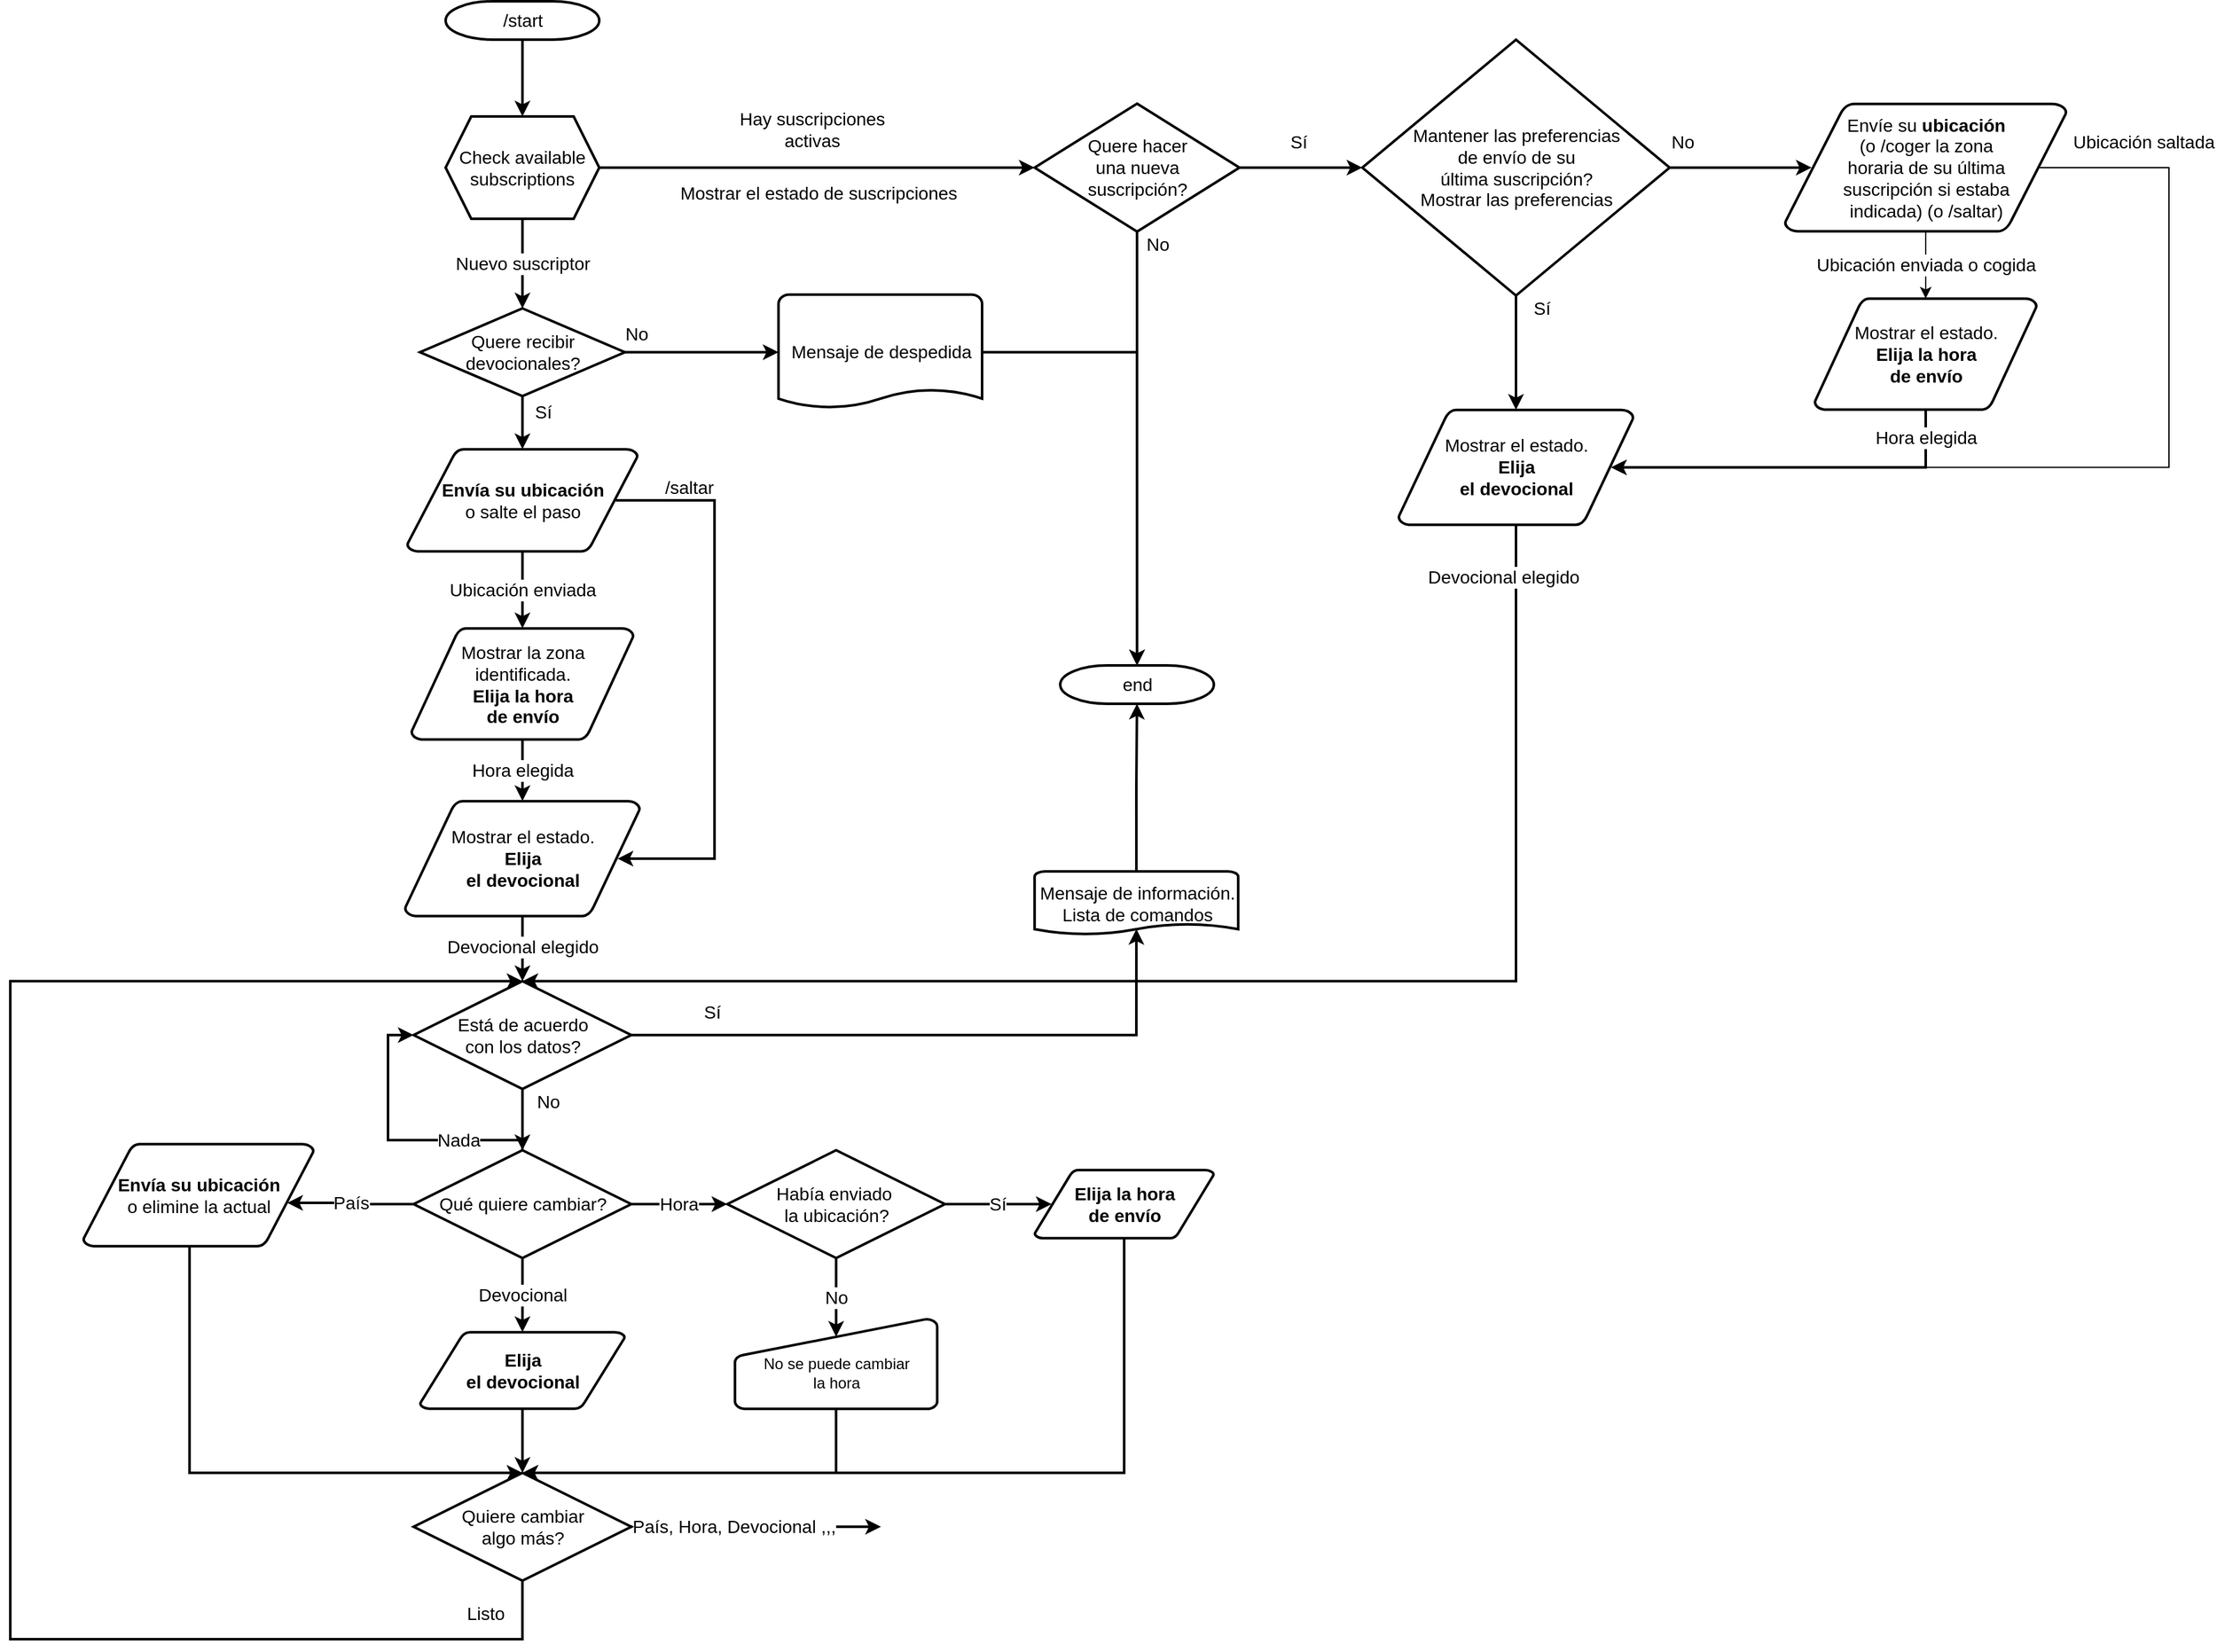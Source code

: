 <mxfile version="14.5.1" type="device"><diagram id="6a731a19-8d31-9384-78a2-239565b7b9f0" name="Page-1"><mxGraphModel dx="1205" dy="744" grid="1" gridSize="10" guides="1" tooltips="1" connect="1" arrows="1" fold="1" page="1" pageScale="1" pageWidth="1169" pageHeight="827" background="#ffffff" math="0" shadow="0"><root><mxCell id="0"/><mxCell id="1" parent="0"/><mxCell id="K-kjGQB7YsghfW2wiIcS-73" value="&lt;span style=&quot;background-color: rgb(255 , 255 , 255)&quot;&gt;Qué quiere cambiar?&lt;/span&gt;" style="shape=mxgraph.flowchart.decision;strokeWidth=2;gradientColor=none;gradientDirection=north;fontStyle=0;html=1;fontSize=14;" parent="1" vertex="1"><mxGeometry x="429.04" y="937.88" width="170" height="84.25" as="geometry"/></mxCell><mxCell id="K-kjGQB7YsghfW2wiIcS-59" value="No" style="edgeStyle=orthogonalEdgeStyle;rounded=0;orthogonalLoop=1;jettySize=auto;html=1;exitX=1;exitY=0.5;exitDx=0;exitDy=0;exitPerimeter=0;strokeWidth=2;fontSize=14;entryX=0;entryY=0.5;entryDx=0;entryDy=0;entryPerimeter=0;" parent="1" source="K-kjGQB7YsghfW2wiIcS-55" target="K-kjGQB7YsghfW2wiIcS-97" edge="1"><mxGeometry x="-0.833" y="14" relative="1" as="geometry"><mxPoint x="774.04" y="314" as="targetPoint"/><mxPoint x="-1" as="offset"/></mxGeometry></mxCell><mxCell id="K-kjGQB7YsghfW2wiIcS-61" value="Sí" style="edgeStyle=orthogonalEdgeStyle;rounded=0;orthogonalLoop=1;jettySize=auto;html=1;exitX=0.5;exitY=1;exitDx=0;exitDy=0;exitPerimeter=0;entryX=0.5;entryY=0;entryDx=0;entryDy=0;entryPerimeter=0;strokeWidth=2;fontSize=14;" parent="1" source="K-kjGQB7YsghfW2wiIcS-55" target="K-kjGQB7YsghfW2wiIcS-60" edge="1"><mxGeometry x="-0.446" y="16" relative="1" as="geometry"><mxPoint y="1" as="offset"/></mxGeometry></mxCell><mxCell id="K-kjGQB7YsghfW2wiIcS-55" value="Quere recibir&lt;br style=&quot;font-size: 14px;&quot;&gt;devocionales?" style="shape=mxgraph.flowchart.decision;strokeWidth=2;gradientColor=none;gradientDirection=north;fontStyle=0;html=1;fontSize=14;" parent="1" vertex="1"><mxGeometry x="434.04" y="280" width="160" height="68.5" as="geometry"/></mxCell><mxCell id="K-kjGQB7YsghfW2wiIcS-57" style="edgeStyle=orthogonalEdgeStyle;rounded=0;orthogonalLoop=1;jettySize=auto;html=1;exitX=0.5;exitY=1;exitDx=0;exitDy=0;exitPerimeter=0;entryX=0.5;entryY=0;entryDx=0;entryDy=0;strokeWidth=2;fontSize=14;" parent="1" source="K-kjGQB7YsghfW2wiIcS-56" target="2t0H9OnscG_T5iDP8Ru4-4" edge="1"><mxGeometry relative="1" as="geometry"/></mxCell><mxCell id="K-kjGQB7YsghfW2wiIcS-56" value="/start" style="shape=mxgraph.flowchart.terminator;strokeWidth=2;gradientColor=none;gradientDirection=north;fontStyle=0;html=1;fontSize=14;" parent="1" vertex="1"><mxGeometry x="454.04" y="40" width="120" height="30" as="geometry"/></mxCell><mxCell id="K-kjGQB7YsghfW2wiIcS-63" value="Ubicación enviada" style="edgeStyle=orthogonalEdgeStyle;rounded=0;orthogonalLoop=1;jettySize=auto;html=1;exitX=0.5;exitY=1;exitDx=0;exitDy=0;exitPerimeter=0;entryX=0.5;entryY=0;entryDx=0;entryDy=0;entryPerimeter=0;strokeWidth=2;fontSize=14;" parent="1" source="K-kjGQB7YsghfW2wiIcS-60" target="K-kjGQB7YsghfW2wiIcS-62" edge="1"><mxGeometry relative="1" as="geometry"/></mxCell><mxCell id="K-kjGQB7YsghfW2wiIcS-66" value="/saltar" style="edgeStyle=orthogonalEdgeStyle;rounded=0;orthogonalLoop=1;jettySize=auto;html=1;exitX=0.905;exitY=0.5;exitDx=0;exitDy=0;exitPerimeter=0;entryX=0.905;entryY=0.5;entryDx=0;entryDy=0;entryPerimeter=0;strokeWidth=2;fontSize=14;" parent="1" source="K-kjGQB7YsghfW2wiIcS-60" target="K-kjGQB7YsghfW2wiIcS-64" edge="1"><mxGeometry x="-0.736" y="10" relative="1" as="geometry"><mxPoint x="694.04" y="700" as="targetPoint"/><Array as="points"><mxPoint x="664.04" y="430"/><mxPoint x="664.04" y="710"/></Array><mxPoint as="offset"/></mxGeometry></mxCell><mxCell id="K-kjGQB7YsghfW2wiIcS-60" value="&lt;b style=&quot;font-size: 14px;&quot;&gt;Envía su ubicación&lt;/b&gt;&lt;br style=&quot;font-size: 14px;&quot;&gt;o salte el paso" style="shape=mxgraph.flowchart.data;strokeWidth=2;gradientColor=none;gradientDirection=north;fontStyle=0;html=1;fontSize=14;" parent="1" vertex="1"><mxGeometry x="424.04" y="390" width="180" height="80" as="geometry"/></mxCell><mxCell id="K-kjGQB7YsghfW2wiIcS-65" value="Hora elegida" style="edgeStyle=orthogonalEdgeStyle;rounded=0;orthogonalLoop=1;jettySize=auto;html=1;exitX=0.5;exitY=1;exitDx=0;exitDy=0;exitPerimeter=0;entryX=0.5;entryY=0;entryDx=0;entryDy=0;entryPerimeter=0;strokeWidth=2;fontSize=14;" parent="1" source="K-kjGQB7YsghfW2wiIcS-62" target="K-kjGQB7YsghfW2wiIcS-64" edge="1"><mxGeometry relative="1" as="geometry"/></mxCell><mxCell id="K-kjGQB7YsghfW2wiIcS-62" value="Mostrar la zona &lt;br style=&quot;font-size: 14px;&quot;&gt;identificada.&lt;br style=&quot;font-size: 14px;&quot;&gt;&lt;b style=&quot;font-size: 14px;&quot;&gt;Elija la hora&lt;br style=&quot;font-size: 14px;&quot;&gt;de envío&lt;/b&gt;" style="shape=mxgraph.flowchart.data;strokeWidth=2;gradientColor=none;gradientDirection=north;fontStyle=0;html=1;fontSize=14;" parent="1" vertex="1"><mxGeometry x="427.29" y="530" width="173.5" height="87" as="geometry"/></mxCell><mxCell id="K-kjGQB7YsghfW2wiIcS-69" value="Devocional elegido" style="edgeStyle=orthogonalEdgeStyle;rounded=0;orthogonalLoop=1;jettySize=auto;html=1;entryX=0.5;entryY=0;entryDx=0;entryDy=0;entryPerimeter=0;strokeWidth=2;fontSize=14;" parent="1" source="K-kjGQB7YsghfW2wiIcS-64" target="K-kjGQB7YsghfW2wiIcS-68" edge="1"><mxGeometry x="-0.001" relative="1" as="geometry"><mxPoint y="-1" as="offset"/></mxGeometry></mxCell><mxCell id="K-kjGQB7YsghfW2wiIcS-64" value="Mostrar el estado.&lt;br style=&quot;font-size: 14px;&quot;&gt;&lt;b style=&quot;font-size: 14px;&quot;&gt;Elija&lt;br style=&quot;font-size: 14px;&quot;&gt;el devocional&lt;/b&gt;" style="shape=mxgraph.flowchart.data;strokeWidth=2;gradientColor=none;gradientDirection=north;fontStyle=0;html=1;fontSize=14;" parent="1" vertex="1"><mxGeometry x="422.29" y="665" width="183.5" height="90" as="geometry"/></mxCell><mxCell id="K-kjGQB7YsghfW2wiIcS-72" value="Sí" style="edgeStyle=orthogonalEdgeStyle;rounded=0;orthogonalLoop=1;jettySize=auto;html=1;exitX=1;exitY=0.5;exitDx=0;exitDy=0;exitPerimeter=0;entryX=0.5;entryY=0.9;entryDx=0;entryDy=0;entryPerimeter=0;strokeWidth=2;fontSize=14;" parent="1" source="K-kjGQB7YsghfW2wiIcS-68" target="K-kjGQB7YsghfW2wiIcS-95" edge="1"><mxGeometry x="-0.739" y="18" relative="1" as="geometry"><mxPoint as="offset"/></mxGeometry></mxCell><mxCell id="K-kjGQB7YsghfW2wiIcS-74" value="No" style="edgeStyle=orthogonalEdgeStyle;rounded=0;orthogonalLoop=1;jettySize=auto;html=1;entryX=0.5;entryY=0;entryDx=0;entryDy=0;entryPerimeter=0;strokeWidth=2;fontSize=14;" parent="1" source="K-kjGQB7YsghfW2wiIcS-68" target="K-kjGQB7YsghfW2wiIcS-73" edge="1"><mxGeometry x="-0.582" y="20" relative="1" as="geometry"><mxPoint as="offset"/></mxGeometry></mxCell><mxCell id="K-kjGQB7YsghfW2wiIcS-68" value="Está de acuerdo&lt;br&gt;con los datos?" style="shape=mxgraph.flowchart.decision;strokeWidth=2;gradientColor=none;gradientDirection=north;fontStyle=0;html=1;fontSize=14;" parent="1" vertex="1"><mxGeometry x="429.04" y="805.75" width="170" height="84.25" as="geometry"/></mxCell><mxCell id="K-kjGQB7YsghfW2wiIcS-70" value="end" style="shape=mxgraph.flowchart.terminator;strokeWidth=2;gradientColor=none;gradientDirection=north;fontStyle=0;html=1;fontSize=14;" parent="1" vertex="1"><mxGeometry x="934.04" y="559" width="120" height="30" as="geometry"/></mxCell><mxCell id="K-kjGQB7YsghfW2wiIcS-75" value="País" style="edgeStyle=orthogonalEdgeStyle;rounded=0;orthogonalLoop=1;jettySize=auto;html=1;exitX=0;exitY=0.5;exitDx=0;exitDy=0;exitPerimeter=0;strokeWidth=2;fontSize=14;entryX=0.885;entryY=0.575;entryDx=0;entryDy=0;entryPerimeter=0;" parent="1" source="K-kjGQB7YsghfW2wiIcS-73" target="K-kjGQB7YsghfW2wiIcS-81" edge="1"><mxGeometry relative="1" as="geometry"><mxPoint x="334.04" y="980" as="targetPoint"/></mxGeometry></mxCell><mxCell id="K-kjGQB7YsghfW2wiIcS-76" value="Hora" style="edgeStyle=orthogonalEdgeStyle;rounded=0;orthogonalLoop=1;jettySize=auto;html=1;strokeWidth=2;fontSize=14;entryX=0;entryY=0.5;entryDx=0;entryDy=0;entryPerimeter=0;" parent="1" source="K-kjGQB7YsghfW2wiIcS-73" target="K-kjGQB7YsghfW2wiIcS-83" edge="1"><mxGeometry relative="1" as="geometry"><mxPoint x="684.04" y="980.005" as="targetPoint"/></mxGeometry></mxCell><mxCell id="K-kjGQB7YsghfW2wiIcS-77" value="Devocional" style="edgeStyle=orthogonalEdgeStyle;rounded=0;orthogonalLoop=1;jettySize=auto;html=1;strokeWidth=2;fontSize=14;" parent="1" source="K-kjGQB7YsghfW2wiIcS-73" target="K-kjGQB7YsghfW2wiIcS-82" edge="1"><mxGeometry relative="1" as="geometry"><mxPoint x="514.04" y="1090" as="targetPoint"/></mxGeometry></mxCell><mxCell id="K-kjGQB7YsghfW2wiIcS-80" value="Nada" style="edgeStyle=orthogonalEdgeStyle;rounded=0;orthogonalLoop=1;jettySize=auto;html=1;entryX=0;entryY=0.5;entryDx=0;entryDy=0;entryPerimeter=0;strokeWidth=2;fontSize=14;" parent="1" source="K-kjGQB7YsghfW2wiIcS-73" target="K-kjGQB7YsghfW2wiIcS-68" edge="1"><mxGeometry x="-0.462" relative="1" as="geometry"><Array as="points"><mxPoint x="514.04" y="930"/><mxPoint x="409.04" y="930"/><mxPoint x="409.04" y="848"/></Array><mxPoint as="offset"/></mxGeometry></mxCell><mxCell id="K-kjGQB7YsghfW2wiIcS-89" style="edgeStyle=orthogonalEdgeStyle;rounded=0;orthogonalLoop=1;jettySize=auto;html=1;strokeWidth=2;fontSize=14;entryX=0.5;entryY=0;entryDx=0;entryDy=0;entryPerimeter=0;" parent="1" source="K-kjGQB7YsghfW2wiIcS-81" target="K-kjGQB7YsghfW2wiIcS-88" edge="1"><mxGeometry relative="1" as="geometry"><Array as="points"><mxPoint x="254.04" y="1190"/></Array></mxGeometry></mxCell><mxCell id="K-kjGQB7YsghfW2wiIcS-81" value="&lt;b style=&quot;font-size: 14px&quot;&gt;Envía su ubicación&lt;/b&gt;&lt;br style=&quot;font-size: 14px&quot;&gt;o elimine la actual" style="shape=mxgraph.flowchart.data;strokeWidth=2;gradientColor=none;gradientDirection=north;fontStyle=0;html=1;fontSize=14;" parent="1" vertex="1"><mxGeometry x="171.04" y="933" width="180" height="80" as="geometry"/></mxCell><mxCell id="K-kjGQB7YsghfW2wiIcS-90" style="edgeStyle=orthogonalEdgeStyle;rounded=0;orthogonalLoop=1;jettySize=auto;html=1;entryX=0.5;entryY=0;entryDx=0;entryDy=0;entryPerimeter=0;strokeWidth=2;fontSize=14;" parent="1" source="K-kjGQB7YsghfW2wiIcS-82" target="K-kjGQB7YsghfW2wiIcS-88" edge="1"><mxGeometry relative="1" as="geometry"/></mxCell><mxCell id="K-kjGQB7YsghfW2wiIcS-82" value="&lt;b style=&quot;font-size: 14px&quot;&gt;Elija&lt;br style=&quot;font-size: 14px&quot;&gt;el devocional&lt;/b&gt;" style="shape=mxgraph.flowchart.data;strokeWidth=2;gradientColor=none;gradientDirection=north;fontStyle=0;html=1;fontSize=14;" parent="1" vertex="1"><mxGeometry x="434.04" y="1080" width="160" height="60" as="geometry"/></mxCell><mxCell id="K-kjGQB7YsghfW2wiIcS-85" value="Sí" style="edgeStyle=orthogonalEdgeStyle;rounded=0;orthogonalLoop=1;jettySize=auto;html=1;entryX=0.095;entryY=0.5;entryDx=0;entryDy=0;entryPerimeter=0;strokeWidth=2;fontSize=14;" parent="1" source="K-kjGQB7YsghfW2wiIcS-83" target="K-kjGQB7YsghfW2wiIcS-84" edge="1"><mxGeometry relative="1" as="geometry"/></mxCell><mxCell id="K-kjGQB7YsghfW2wiIcS-87" value="No" style="edgeStyle=orthogonalEdgeStyle;rounded=0;orthogonalLoop=1;jettySize=auto;html=1;entryX=0.5;entryY=0.195;entryDx=0;entryDy=0;entryPerimeter=0;strokeWidth=2;fontSize=14;" parent="1" source="K-kjGQB7YsghfW2wiIcS-83" target="K-kjGQB7YsghfW2wiIcS-86" edge="1"><mxGeometry relative="1" as="geometry"/></mxCell><mxCell id="K-kjGQB7YsghfW2wiIcS-83" value="Había enviado&amp;nbsp;&lt;br&gt;la ubicación?" style="shape=mxgraph.flowchart.decision;strokeWidth=2;gradientColor=none;gradientDirection=north;fontStyle=0;html=1;fontSize=14;" parent="1" vertex="1"><mxGeometry x="674.04" y="937.88" width="170" height="84.25" as="geometry"/></mxCell><mxCell id="K-kjGQB7YsghfW2wiIcS-92" style="edgeStyle=orthogonalEdgeStyle;rounded=0;orthogonalLoop=1;jettySize=auto;html=1;entryX=0.5;entryY=0;entryDx=0;entryDy=0;entryPerimeter=0;strokeWidth=2;fontSize=14;" parent="1" source="K-kjGQB7YsghfW2wiIcS-84" target="K-kjGQB7YsghfW2wiIcS-88" edge="1"><mxGeometry relative="1" as="geometry"><Array as="points"><mxPoint x="984.04" y="1190"/></Array></mxGeometry></mxCell><mxCell id="K-kjGQB7YsghfW2wiIcS-84" value="&lt;b style=&quot;font-size: 14px&quot;&gt;Elija la hora&lt;br style=&quot;font-size: 14px&quot;&gt;de envío&lt;/b&gt;" style="shape=mxgraph.flowchart.data;strokeWidth=2;gradientColor=none;gradientDirection=north;fontStyle=0;html=1;fontSize=14;" parent="1" vertex="1"><mxGeometry x="914.04" y="953.26" width="140" height="53.5" as="geometry"/></mxCell><mxCell id="K-kjGQB7YsghfW2wiIcS-91" style="edgeStyle=orthogonalEdgeStyle;rounded=0;orthogonalLoop=1;jettySize=auto;html=1;entryX=0.5;entryY=0;entryDx=0;entryDy=0;entryPerimeter=0;strokeWidth=2;fontSize=14;" parent="1" source="K-kjGQB7YsghfW2wiIcS-86" target="K-kjGQB7YsghfW2wiIcS-88" edge="1"><mxGeometry relative="1" as="geometry"><Array as="points"><mxPoint x="759.04" y="1190"/></Array></mxGeometry></mxCell><mxCell id="K-kjGQB7YsghfW2wiIcS-86" value="&lt;br&gt;No se puede cambiar&lt;br&gt;la hora" style="shape=mxgraph.flowchart.manual_input;strokeWidth=2;gradientColor=none;gradientDirection=north;fontStyle=0;html=1;" parent="1" vertex="1"><mxGeometry x="680.04" y="1070" width="158" height="70" as="geometry"/></mxCell><mxCell id="K-kjGQB7YsghfW2wiIcS-93" value="País, Hora, Devocional ,,," style="edgeStyle=orthogonalEdgeStyle;rounded=0;orthogonalLoop=1;jettySize=auto;html=1;strokeWidth=2;fontSize=14;" parent="1" source="K-kjGQB7YsghfW2wiIcS-88" edge="1"><mxGeometry x="0.0" y="-18" relative="1" as="geometry"><mxPoint x="794.04" y="1232.125" as="targetPoint"/><mxPoint as="offset"/></mxGeometry></mxCell><mxCell id="K-kjGQB7YsghfW2wiIcS-94" value="Listo" style="edgeStyle=orthogonalEdgeStyle;rounded=0;orthogonalLoop=1;jettySize=auto;html=1;strokeWidth=2;fontSize=14;entryX=0.5;entryY=0;entryDx=0;entryDy=0;entryPerimeter=0;" parent="1" source="K-kjGQB7YsghfW2wiIcS-88" target="K-kjGQB7YsghfW2wiIcS-68" edge="1"><mxGeometry x="-0.892" y="-20" relative="1" as="geometry"><mxPoint x="114.04" y="840" as="targetPoint"/><Array as="points"><mxPoint x="514.04" y="1320"/><mxPoint x="114.04" y="1320"/><mxPoint x="114.04" y="806"/></Array><mxPoint x="-1" as="offset"/></mxGeometry></mxCell><mxCell id="K-kjGQB7YsghfW2wiIcS-88" value="&lt;span style=&quot;background-color: rgb(255 , 255 , 255)&quot;&gt;Quiere cambiar&lt;br&gt;algo más?&lt;/span&gt;" style="shape=mxgraph.flowchart.decision;strokeWidth=2;gradientColor=none;gradientDirection=north;fontStyle=0;html=1;fontSize=14;" parent="1" vertex="1"><mxGeometry x="429.04" y="1190" width="170" height="84.25" as="geometry"/></mxCell><mxCell id="K-kjGQB7YsghfW2wiIcS-96" style="edgeStyle=orthogonalEdgeStyle;rounded=0;orthogonalLoop=1;jettySize=auto;html=1;exitX=0.5;exitY=0;exitDx=0;exitDy=0;exitPerimeter=0;strokeWidth=2;fontSize=14;" parent="1" source="K-kjGQB7YsghfW2wiIcS-95" target="K-kjGQB7YsghfW2wiIcS-70" edge="1"><mxGeometry relative="1" as="geometry"/></mxCell><mxCell id="K-kjGQB7YsghfW2wiIcS-95" value="&lt;font style=&quot;font-size: 14px&quot;&gt;Mensaje de información.&lt;br&gt;Lista de comandos&lt;/font&gt;" style="shape=mxgraph.flowchart.document;strokeWidth=2;gradientColor=none;gradientDirection=north;fontStyle=0;html=1;" parent="1" vertex="1"><mxGeometry x="914.04" y="720" width="159" height="50" as="geometry"/></mxCell><mxCell id="K-kjGQB7YsghfW2wiIcS-98" style="edgeStyle=orthogonalEdgeStyle;rounded=0;orthogonalLoop=1;jettySize=auto;html=1;exitX=1;exitY=0.5;exitDx=0;exitDy=0;exitPerimeter=0;entryX=0.5;entryY=0;entryDx=0;entryDy=0;entryPerimeter=0;strokeWidth=2;fontSize=14;" parent="1" source="K-kjGQB7YsghfW2wiIcS-97" target="K-kjGQB7YsghfW2wiIcS-70" edge="1"><mxGeometry relative="1" as="geometry"/></mxCell><mxCell id="K-kjGQB7YsghfW2wiIcS-97" value="&lt;font style=&quot;font-size: 14px&quot;&gt;Mensaje de despedida&lt;/font&gt;" style="shape=mxgraph.flowchart.document;strokeWidth=2;gradientColor=none;gradientDirection=north;fontStyle=0;html=1;" parent="1" vertex="1"><mxGeometry x="714.04" y="269.25" width="159" height="90" as="geometry"/></mxCell><mxCell id="2t0H9OnscG_T5iDP8Ru4-5" value="Nuevo suscriptor" style="edgeStyle=orthogonalEdgeStyle;rounded=0;orthogonalLoop=1;jettySize=auto;html=1;strokeWidth=2;fontSize=14;" parent="1" source="2t0H9OnscG_T5iDP8Ru4-4" target="K-kjGQB7YsghfW2wiIcS-55" edge="1"><mxGeometry relative="1" as="geometry"/></mxCell><mxCell id="2t0H9OnscG_T5iDP8Ru4-6" value="Hay suscripciones&lt;br&gt;activas" style="edgeStyle=orthogonalEdgeStyle;rounded=0;orthogonalLoop=1;jettySize=auto;html=1;strokeWidth=2;fontSize=14;entryX=0;entryY=0.5;entryDx=0;entryDy=0;entryPerimeter=0;" parent="1" source="2t0H9OnscG_T5iDP8Ru4-4" target="2t0H9OnscG_T5iDP8Ru4-7" edge="1"><mxGeometry x="-0.024" y="30" relative="1" as="geometry"><mxPoint x="277.6" y="170" as="targetPoint"/><mxPoint as="offset"/></mxGeometry></mxCell><mxCell id="2t0H9OnscG_T5iDP8Ru4-4" value="Check available&lt;br style=&quot;font-size: 14px;&quot;&gt;subscriptions" style="shape=hexagon;perimeter=hexagonPerimeter2;whiteSpace=wrap;html=1;fixedSize=1;strokeWidth=2;fontSize=14;" parent="1" vertex="1"><mxGeometry x="454.04" y="130" width="120" height="80" as="geometry"/></mxCell><mxCell id="2t0H9OnscG_T5iDP8Ru4-8" value="No" style="edgeStyle=orthogonalEdgeStyle;rounded=0;orthogonalLoop=1;jettySize=auto;html=1;entryX=0.5;entryY=0;entryDx=0;entryDy=0;entryPerimeter=0;strokeWidth=2;fontSize=14;" parent="1" source="2t0H9OnscG_T5iDP8Ru4-7" target="K-kjGQB7YsghfW2wiIcS-70" edge="1"><mxGeometry x="-0.941" y="16" relative="1" as="geometry"><mxPoint as="offset"/></mxGeometry></mxCell><mxCell id="2t0H9OnscG_T5iDP8Ru4-14" value="Sí" style="edgeStyle=orthogonalEdgeStyle;rounded=0;orthogonalLoop=1;jettySize=auto;html=1;exitX=1;exitY=0.5;exitDx=0;exitDy=0;exitPerimeter=0;entryX=0;entryY=0.5;entryDx=0;entryDy=0;entryPerimeter=0;strokeWidth=2;fontSize=14;" parent="1" source="2t0H9OnscG_T5iDP8Ru4-7" target="2t0H9OnscG_T5iDP8Ru4-13" edge="1"><mxGeometry x="-0.042" y="20" relative="1" as="geometry"><mxPoint as="offset"/></mxGeometry></mxCell><mxCell id="2t0H9OnscG_T5iDP8Ru4-7" value="Quere hacer &lt;br&gt;una nueva&lt;br&gt;suscripción?" style="shape=mxgraph.flowchart.decision;strokeWidth=2;gradientColor=none;gradientDirection=north;fontStyle=0;html=1;fontSize=14;" parent="1" vertex="1"><mxGeometry x="914.04" y="120" width="160" height="100" as="geometry"/></mxCell><mxCell id="2t0H9OnscG_T5iDP8Ru4-11" value="Mostrar el estado de suscripciones" style="text;html=1;align=center;verticalAlign=middle;resizable=0;points=[];autosize=1;fontSize=14;" parent="1" vertex="1"><mxGeometry x="630" y="180" width="230" height="20" as="geometry"/></mxCell><mxCell id="2t0H9OnscG_T5iDP8Ru4-16" value="Sí" style="edgeStyle=orthogonalEdgeStyle;rounded=0;orthogonalLoop=1;jettySize=auto;html=1;entryX=0.5;entryY=0;entryDx=0;entryDy=0;entryPerimeter=0;strokeWidth=2;fontSize=14;" parent="1" source="2t0H9OnscG_T5iDP8Ru4-13" target="2t0H9OnscG_T5iDP8Ru4-15" edge="1"><mxGeometry x="-0.776" y="20" relative="1" as="geometry"><mxPoint as="offset"/></mxGeometry></mxCell><mxCell id="2t0H9OnscG_T5iDP8Ru4-22" value="No" style="edgeStyle=orthogonalEdgeStyle;rounded=0;orthogonalLoop=1;jettySize=auto;html=1;exitX=1;exitY=0.5;exitDx=0;exitDy=0;exitPerimeter=0;entryX=0.095;entryY=0.5;entryDx=0;entryDy=0;entryPerimeter=0;strokeWidth=2;fontSize=14;" parent="1" source="2t0H9OnscG_T5iDP8Ru4-13" target="2t0H9OnscG_T5iDP8Ru4-21" edge="1"><mxGeometry x="-0.82" y="20" relative="1" as="geometry"><mxPoint as="offset"/></mxGeometry></mxCell><mxCell id="2t0H9OnscG_T5iDP8Ru4-13" value="Mantener las preferencias&lt;br&gt;de envío de su&lt;br&gt;última suscripción?&lt;br&gt;Mostrar las preferencias" style="shape=mxgraph.flowchart.decision;strokeWidth=2;gradientColor=none;gradientDirection=north;fontStyle=0;html=1;fontSize=14;" parent="1" vertex="1"><mxGeometry x="1170" y="70" width="240" height="200" as="geometry"/></mxCell><mxCell id="2t0H9OnscG_T5iDP8Ru4-18" value="Devocional elegido" style="edgeStyle=orthogonalEdgeStyle;rounded=0;orthogonalLoop=1;jettySize=auto;html=1;exitX=0.5;exitY=1;exitDx=0;exitDy=0;exitPerimeter=0;entryX=0.5;entryY=0;entryDx=0;entryDy=0;entryPerimeter=0;strokeWidth=2;fontSize=14;" parent="1" source="2t0H9OnscG_T5iDP8Ru4-15" target="K-kjGQB7YsghfW2wiIcS-68" edge="1"><mxGeometry x="-0.928" y="-10" relative="1" as="geometry"><mxPoint x="1290" y="531.38" as="targetPoint"/><Array as="points"><mxPoint x="1290" y="806"/></Array><mxPoint as="offset"/></mxGeometry></mxCell><mxCell id="2t0H9OnscG_T5iDP8Ru4-15" value="Mostrar el estado.&lt;br style=&quot;font-size: 14px;&quot;&gt;&lt;b style=&quot;font-size: 14px;&quot;&gt;Elija&lt;br style=&quot;font-size: 14px;&quot;&gt;el devocional&lt;/b&gt;" style="shape=mxgraph.flowchart.data;strokeWidth=2;gradientColor=none;gradientDirection=north;fontStyle=0;html=1;fontSize=14;" parent="1" vertex="1"><mxGeometry x="1198.25" y="359.25" width="183.5" height="90" as="geometry"/></mxCell><mxCell id="jeHdlAduQzBmkrZmWyEs-5" value="Ubicación enviada o cogida" style="edgeStyle=orthogonalEdgeStyle;rounded=0;orthogonalLoop=1;jettySize=auto;html=1;exitX=0.5;exitY=1;exitDx=0;exitDy=0;exitPerimeter=0;entryX=0.5;entryY=0;entryDx=0;entryDy=0;entryPerimeter=0;fontSize=14;" edge="1" parent="1" source="2t0H9OnscG_T5iDP8Ru4-21" target="2t0H9OnscG_T5iDP8Ru4-23"><mxGeometry relative="1" as="geometry"/></mxCell><mxCell id="jeHdlAduQzBmkrZmWyEs-6" value="Ubicación saltada" style="edgeStyle=orthogonalEdgeStyle;rounded=0;orthogonalLoop=1;jettySize=auto;html=1;exitX=0.905;exitY=0.5;exitDx=0;exitDy=0;exitPerimeter=0;entryX=0.905;entryY=0.5;entryDx=0;entryDy=0;entryPerimeter=0;fontSize=14;" edge="1" parent="1" source="2t0H9OnscG_T5iDP8Ru4-21" target="2t0H9OnscG_T5iDP8Ru4-15"><mxGeometry x="-0.79" y="20" relative="1" as="geometry"><Array as="points"><mxPoint x="1800" y="170"/><mxPoint x="1800" y="404"/></Array><mxPoint as="offset"/></mxGeometry></mxCell><mxCell id="2t0H9OnscG_T5iDP8Ru4-21" value="&lt;span style=&quot;font-size: 14px&quot;&gt;Envíe su &lt;b&gt;ubicación&lt;/b&gt;&lt;/span&gt;&lt;br style=&quot;font-size: 14px&quot;&gt;(o /coger la zona&lt;br&gt;horaria de su última&lt;br&gt;suscripción si estaba &lt;br&gt;indicada) (o /saltar)" style="shape=mxgraph.flowchart.data;strokeWidth=2;gradientColor=none;gradientDirection=north;fontStyle=0;html=1;fontSize=14;" parent="1" vertex="1"><mxGeometry x="1500" y="120" width="220" height="100" as="geometry"/></mxCell><mxCell id="2t0H9OnscG_T5iDP8Ru4-26" value="Hora elegida" style="edgeStyle=orthogonalEdgeStyle;rounded=0;orthogonalLoop=1;jettySize=auto;html=1;exitX=0.5;exitY=1;exitDx=0;exitDy=0;exitPerimeter=0;entryX=0.905;entryY=0.5;entryDx=0;entryDy=0;entryPerimeter=0;strokeWidth=2;fontSize=14;" parent="1" source="2t0H9OnscG_T5iDP8Ru4-23" target="2t0H9OnscG_T5iDP8Ru4-15" edge="1"><mxGeometry x="-0.857" relative="1" as="geometry"><Array as="points"><mxPoint x="1610" y="404"/></Array><mxPoint y="1" as="offset"/></mxGeometry></mxCell><mxCell id="2t0H9OnscG_T5iDP8Ru4-23" value="Mostrar el estado.&lt;br style=&quot;font-size: 14px&quot;&gt;&lt;b style=&quot;font-size: 14px&quot;&gt;Elija la hora&lt;br style=&quot;font-size: 14px&quot;&gt;de envío&lt;/b&gt;" style="shape=mxgraph.flowchart.data;strokeWidth=2;gradientColor=none;gradientDirection=north;fontStyle=0;html=1;fontSize=14;" parent="1" vertex="1"><mxGeometry x="1523.25" y="272.25" width="173.5" height="87" as="geometry"/></mxCell></root></mxGraphModel></diagram></mxfile>